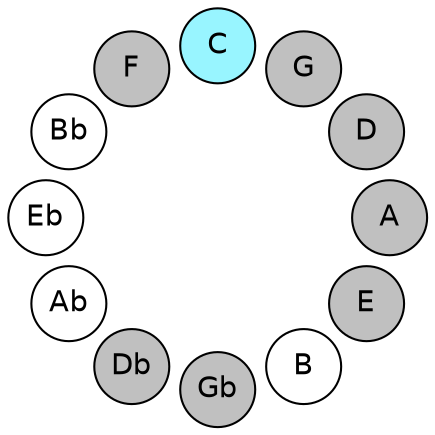 
graph {

layout = circo;
mindist = .1

node [shape = circle, fontname = Helvetica, margin = 0, style = filled]
edge [style=invis]

subgraph 1 {
	E -- B -- Gb -- Db -- Ab -- Eb -- Bb -- F -- C -- G -- D -- A -- E
}

E [fillcolor = gray];
B [fillcolor = white];
Gb [fillcolor = gray];
Db [fillcolor = gray];
Ab [fillcolor = white];
Eb [fillcolor = white];
Bb [fillcolor = white];
F [fillcolor = gray];
C [fillcolor = cadetblue1];
G [fillcolor = gray];
D [fillcolor = gray];
A [fillcolor = gray];
}

